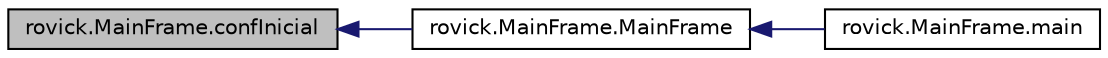 digraph "rovick.MainFrame.confInicial"
{
  edge [fontname="Helvetica",fontsize="10",labelfontname="Helvetica",labelfontsize="10"];
  node [fontname="Helvetica",fontsize="10",shape=record];
  rankdir="LR";
  Node34 [label="rovick.MainFrame.confInicial",height=0.2,width=0.4,color="black", fillcolor="grey75", style="filled", fontcolor="black"];
  Node34 -> Node35 [dir="back",color="midnightblue",fontsize="10",style="solid",fontname="Helvetica"];
  Node35 [label="rovick.MainFrame.MainFrame",height=0.2,width=0.4,color="black", fillcolor="white", style="filled",URL="$group___principales.html#ga511f1ff25cbcc94bf9a36611674b5fec",tooltip="Contrucotr de la victa principal. "];
  Node35 -> Node36 [dir="back",color="midnightblue",fontsize="10",style="solid",fontname="Helvetica"];
  Node36 [label="rovick.MainFrame.main",height=0.2,width=0.4,color="black", fillcolor="white", style="filled",URL="$classrovick_1_1_main_frame.html#ac31f17c5894a105267e32842324663ac"];
}
